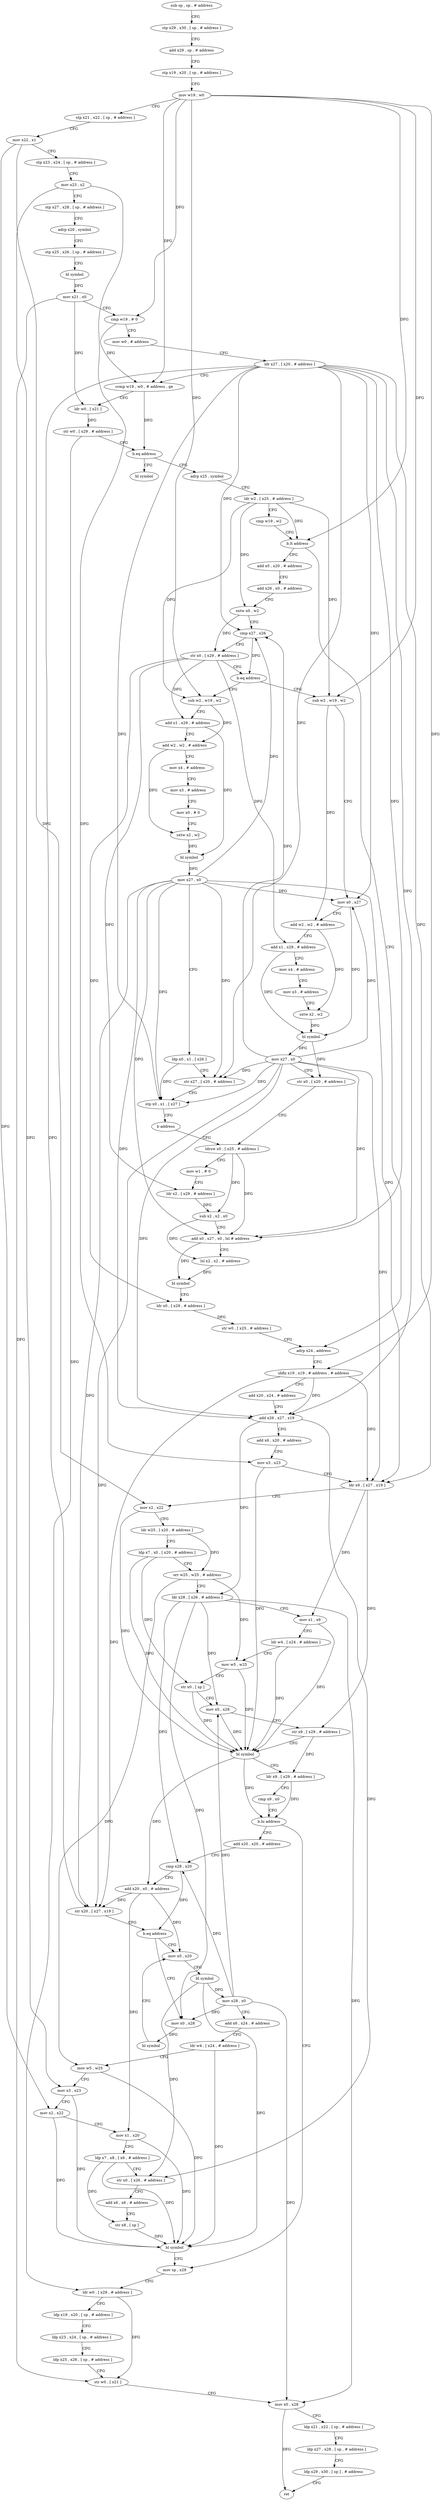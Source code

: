 digraph "func" {
"219920" [label = "sub sp , sp , # address" ]
"219924" [label = "stp x29 , x30 , [ sp , # address ]" ]
"219928" [label = "add x29 , sp , # address" ]
"219932" [label = "stp x19 , x20 , [ sp , # address ]" ]
"219936" [label = "mov w19 , w0" ]
"219940" [label = "stp x21 , x22 , [ sp , # address ]" ]
"219944" [label = "mov x22 , x1" ]
"219948" [label = "stp x23 , x24 , [ sp , # address ]" ]
"219952" [label = "mov x23 , x2" ]
"219956" [label = "stp x27 , x28 , [ sp , # address ]" ]
"219960" [label = "adrp x20 , symbol" ]
"219964" [label = "stp x25 , x26 , [ sp , # address ]" ]
"219968" [label = "bl symbol" ]
"219972" [label = "mov x21 , x0" ]
"219976" [label = "cmp w19 , # 0" ]
"219980" [label = "mov w0 , # address" ]
"219984" [label = "ldr x27 , [ x20 , # address ]" ]
"219988" [label = "ccmp w19 , w0 , # address , ge" ]
"219992" [label = "ldr w0 , [ x21 ]" ]
"219996" [label = "str w0 , [ x29 , # address ]" ]
"220000" [label = "b.eq address" ]
"220388" [label = "bl symbol" ]
"220004" [label = "adrp x25 , symbol" ]
"220008" [label = "ldr w2 , [ x25 , # address ]" ]
"220012" [label = "cmp w19 , w2" ]
"220016" [label = "b.lt address" ]
"220120" [label = "adrp x24 , address" ]
"220020" [label = "add x0 , x20 , # address" ]
"220124" [label = "sbfiz x19 , x19 , # address , # address" ]
"220128" [label = "add x20 , x24 , # address" ]
"220132" [label = "add x26 , x27 , x19" ]
"220136" [label = "add x6 , x20 , # address" ]
"220140" [label = "mov x3 , x23" ]
"220144" [label = "ldr x9 , [ x27 , x19 ]" ]
"220148" [label = "mov x2 , x22" ]
"220152" [label = "ldr w25 , [ x20 , # address ]" ]
"220156" [label = "ldp x7 , x0 , [ x20 , # address ]" ]
"220160" [label = "orr w25 , w25 , # address" ]
"220164" [label = "ldr x28 , [ x26 , # address ]" ]
"220168" [label = "mov x1 , x9" ]
"220172" [label = "ldr w4 , [ x24 , # address ]" ]
"220176" [label = "mov w5 , w25" ]
"220180" [label = "str x0 , [ sp ]" ]
"220184" [label = "mov x0 , x28" ]
"220188" [label = "str x9 , [ x29 , # address ]" ]
"220192" [label = "bl symbol" ]
"220196" [label = "ldr x9 , [ x29 , # address ]" ]
"220200" [label = "cmp x9 , x0" ]
"220204" [label = "b.hi address" ]
"220292" [label = "mov sp , x29" ]
"220208" [label = "add x20 , x20 , # address" ]
"220024" [label = "add x26 , x0 , # address" ]
"220028" [label = "sxtw x0 , w2" ]
"220032" [label = "cmp x27 , x26" ]
"220036" [label = "str x0 , [ x29 , # address ]" ]
"220040" [label = "b.eq address" ]
"220336" [label = "sub w2 , w19 , w2" ]
"220044" [label = "sub w2 , w19 , w2" ]
"220296" [label = "ldr w0 , [ x29 , # address ]" ]
"220300" [label = "ldp x19 , x20 , [ sp , # address ]" ]
"220304" [label = "ldp x23 , x24 , [ sp , # address ]" ]
"220308" [label = "ldp x25 , x26 , [ sp , # address ]" ]
"220312" [label = "str w0 , [ x21 ]" ]
"220316" [label = "mov x0 , x28" ]
"220320" [label = "ldp x21 , x22 , [ sp , # address ]" ]
"220324" [label = "ldp x27 , x28 , [ sp , # address ]" ]
"220328" [label = "ldp x29 , x30 , [ sp ] , # address" ]
"220332" [label = "ret" ]
"220212" [label = "cmp x28 , x20" ]
"220216" [label = "add x20 , x0 , # address" ]
"220220" [label = "str x20 , [ x27 , x19 ]" ]
"220224" [label = "b.eq address" ]
"220236" [label = "mov x0 , x20" ]
"220228" [label = "mov x0 , x28" ]
"220340" [label = "add x1 , x29 , # address" ]
"220344" [label = "add w2 , w2 , # address" ]
"220348" [label = "mov x4 , # address" ]
"220352" [label = "mov x3 , # address" ]
"220356" [label = "mov x0 , # 0" ]
"220360" [label = "sxtw x2 , w2" ]
"220364" [label = "bl symbol" ]
"220368" [label = "mov x27 , x0" ]
"220372" [label = "ldp x0 , x1 , [ x26 ]" ]
"220376" [label = "str x27 , [ x20 , # address ]" ]
"220380" [label = "stp x0 , x1 , [ x27 ]" ]
"220384" [label = "b address" ]
"220084" [label = "ldrsw x0 , [ x25 , # address ]" ]
"220048" [label = "mov x0 , x27" ]
"220052" [label = "add w2 , w2 , # address" ]
"220056" [label = "add x1 , x29 , # address" ]
"220060" [label = "mov x4 , # address" ]
"220064" [label = "mov x3 , # address" ]
"220068" [label = "sxtw x2 , w2" ]
"220072" [label = "bl symbol" ]
"220076" [label = "mov x27 , x0" ]
"220080" [label = "str x0 , [ x20 , # address ]" ]
"220240" [label = "bl symbol" ]
"220244" [label = "mov x28 , x0" ]
"220248" [label = "add x6 , x24 , # address" ]
"220252" [label = "ldr w4 , [ x24 , # address ]" ]
"220256" [label = "mov w5 , w25" ]
"220260" [label = "mov x3 , x23" ]
"220264" [label = "mov x2 , x22" ]
"220268" [label = "mov x1 , x20" ]
"220272" [label = "ldp x7 , x8 , [ x6 , # address ]" ]
"220276" [label = "str x0 , [ x26 , # address ]" ]
"220280" [label = "add x6 , x6 , # address" ]
"220284" [label = "str x8 , [ sp ]" ]
"220288" [label = "bl symbol" ]
"220232" [label = "bl symbol" ]
"220088" [label = "mov w1 , # 0" ]
"220092" [label = "ldr x2 , [ x29 , # address ]" ]
"220096" [label = "sub x2 , x2 , x0" ]
"220100" [label = "add x0 , x27 , x0 , lsl # address" ]
"220104" [label = "lsl x2 , x2 , # address" ]
"220108" [label = "bl symbol" ]
"220112" [label = "ldr x0 , [ x29 , # address ]" ]
"220116" [label = "str w0 , [ x25 , # address ]" ]
"219920" -> "219924" [ label = "CFG" ]
"219924" -> "219928" [ label = "CFG" ]
"219928" -> "219932" [ label = "CFG" ]
"219932" -> "219936" [ label = "CFG" ]
"219936" -> "219940" [ label = "CFG" ]
"219936" -> "219976" [ label = "DFG" ]
"219936" -> "219988" [ label = "DFG" ]
"219936" -> "220016" [ label = "DFG" ]
"219936" -> "220124" [ label = "DFG" ]
"219936" -> "220336" [ label = "DFG" ]
"219936" -> "220044" [ label = "DFG" ]
"219940" -> "219944" [ label = "CFG" ]
"219944" -> "219948" [ label = "CFG" ]
"219944" -> "220148" [ label = "DFG" ]
"219944" -> "220264" [ label = "DFG" ]
"219948" -> "219952" [ label = "CFG" ]
"219952" -> "219956" [ label = "CFG" ]
"219952" -> "220140" [ label = "DFG" ]
"219952" -> "220260" [ label = "DFG" ]
"219956" -> "219960" [ label = "CFG" ]
"219960" -> "219964" [ label = "CFG" ]
"219964" -> "219968" [ label = "CFG" ]
"219968" -> "219972" [ label = "DFG" ]
"219972" -> "219976" [ label = "CFG" ]
"219972" -> "219992" [ label = "DFG" ]
"219972" -> "220312" [ label = "DFG" ]
"219976" -> "219980" [ label = "CFG" ]
"219976" -> "219988" [ label = "DFG" ]
"219980" -> "219984" [ label = "CFG" ]
"219984" -> "219988" [ label = "CFG" ]
"219984" -> "220132" [ label = "DFG" ]
"219984" -> "220144" [ label = "DFG" ]
"219984" -> "220032" [ label = "DFG" ]
"219984" -> "220220" [ label = "DFG" ]
"219984" -> "220376" [ label = "DFG" ]
"219984" -> "220380" [ label = "DFG" ]
"219984" -> "220048" [ label = "DFG" ]
"219984" -> "220100" [ label = "DFG" ]
"219988" -> "219992" [ label = "CFG" ]
"219988" -> "220000" [ label = "DFG" ]
"219992" -> "219996" [ label = "DFG" ]
"219996" -> "220000" [ label = "CFG" ]
"219996" -> "220296" [ label = "DFG" ]
"220000" -> "220388" [ label = "CFG" ]
"220000" -> "220004" [ label = "CFG" ]
"220004" -> "220008" [ label = "CFG" ]
"220008" -> "220012" [ label = "CFG" ]
"220008" -> "220016" [ label = "DFG" ]
"220008" -> "220028" [ label = "DFG" ]
"220008" -> "220336" [ label = "DFG" ]
"220008" -> "220044" [ label = "DFG" ]
"220012" -> "220016" [ label = "CFG" ]
"220016" -> "220120" [ label = "CFG" ]
"220016" -> "220020" [ label = "CFG" ]
"220120" -> "220124" [ label = "CFG" ]
"220020" -> "220024" [ label = "CFG" ]
"220124" -> "220128" [ label = "CFG" ]
"220124" -> "220132" [ label = "DFG" ]
"220124" -> "220144" [ label = "DFG" ]
"220124" -> "220220" [ label = "DFG" ]
"220128" -> "220132" [ label = "CFG" ]
"220132" -> "220136" [ label = "CFG" ]
"220132" -> "220164" [ label = "DFG" ]
"220132" -> "220276" [ label = "DFG" ]
"220136" -> "220140" [ label = "CFG" ]
"220140" -> "220144" [ label = "CFG" ]
"220140" -> "220192" [ label = "DFG" ]
"220144" -> "220148" [ label = "CFG" ]
"220144" -> "220168" [ label = "DFG" ]
"220144" -> "220188" [ label = "DFG" ]
"220148" -> "220152" [ label = "CFG" ]
"220148" -> "220192" [ label = "DFG" ]
"220152" -> "220156" [ label = "CFG" ]
"220152" -> "220160" [ label = "DFG" ]
"220156" -> "220160" [ label = "CFG" ]
"220156" -> "220192" [ label = "DFG" ]
"220156" -> "220180" [ label = "DFG" ]
"220160" -> "220164" [ label = "CFG" ]
"220160" -> "220176" [ label = "DFG" ]
"220160" -> "220256" [ label = "DFG" ]
"220164" -> "220168" [ label = "CFG" ]
"220164" -> "220184" [ label = "DFG" ]
"220164" -> "220316" [ label = "DFG" ]
"220164" -> "220212" [ label = "DFG" ]
"220164" -> "220228" [ label = "DFG" ]
"220168" -> "220172" [ label = "CFG" ]
"220168" -> "220192" [ label = "DFG" ]
"220172" -> "220176" [ label = "CFG" ]
"220172" -> "220192" [ label = "DFG" ]
"220176" -> "220180" [ label = "CFG" ]
"220176" -> "220192" [ label = "DFG" ]
"220180" -> "220184" [ label = "CFG" ]
"220180" -> "220192" [ label = "DFG" ]
"220184" -> "220188" [ label = "CFG" ]
"220184" -> "220192" [ label = "DFG" ]
"220188" -> "220192" [ label = "CFG" ]
"220188" -> "220196" [ label = "DFG" ]
"220192" -> "220196" [ label = "CFG" ]
"220192" -> "220204" [ label = "DFG" ]
"220192" -> "220216" [ label = "DFG" ]
"220196" -> "220200" [ label = "CFG" ]
"220196" -> "220204" [ label = "DFG" ]
"220200" -> "220204" [ label = "CFG" ]
"220204" -> "220292" [ label = "CFG" ]
"220204" -> "220208" [ label = "CFG" ]
"220292" -> "220296" [ label = "CFG" ]
"220208" -> "220212" [ label = "CFG" ]
"220024" -> "220028" [ label = "CFG" ]
"220028" -> "220032" [ label = "CFG" ]
"220028" -> "220036" [ label = "DFG" ]
"220032" -> "220036" [ label = "CFG" ]
"220032" -> "220040" [ label = "DFG" ]
"220036" -> "220040" [ label = "CFG" ]
"220036" -> "220092" [ label = "DFG" ]
"220036" -> "220112" [ label = "DFG" ]
"220036" -> "220340" [ label = "DFG" ]
"220036" -> "220056" [ label = "DFG" ]
"220040" -> "220336" [ label = "CFG" ]
"220040" -> "220044" [ label = "CFG" ]
"220336" -> "220340" [ label = "CFG" ]
"220336" -> "220344" [ label = "DFG" ]
"220044" -> "220048" [ label = "CFG" ]
"220044" -> "220052" [ label = "DFG" ]
"220296" -> "220300" [ label = "CFG" ]
"220296" -> "220312" [ label = "DFG" ]
"220300" -> "220304" [ label = "CFG" ]
"220304" -> "220308" [ label = "CFG" ]
"220308" -> "220312" [ label = "CFG" ]
"220312" -> "220316" [ label = "CFG" ]
"220316" -> "220320" [ label = "CFG" ]
"220316" -> "220332" [ label = "DFG" ]
"220320" -> "220324" [ label = "CFG" ]
"220324" -> "220328" [ label = "CFG" ]
"220328" -> "220332" [ label = "CFG" ]
"220212" -> "220216" [ label = "CFG" ]
"220212" -> "220224" [ label = "DFG" ]
"220216" -> "220220" [ label = "DFG" ]
"220216" -> "220236" [ label = "DFG" ]
"220216" -> "220268" [ label = "DFG" ]
"220220" -> "220224" [ label = "CFG" ]
"220224" -> "220236" [ label = "CFG" ]
"220224" -> "220228" [ label = "CFG" ]
"220236" -> "220240" [ label = "CFG" ]
"220228" -> "220232" [ label = "DFG" ]
"220340" -> "220344" [ label = "CFG" ]
"220340" -> "220364" [ label = "DFG" ]
"220344" -> "220348" [ label = "CFG" ]
"220344" -> "220360" [ label = "DFG" ]
"220348" -> "220352" [ label = "CFG" ]
"220352" -> "220356" [ label = "CFG" ]
"220356" -> "220360" [ label = "CFG" ]
"220360" -> "220364" [ label = "DFG" ]
"220364" -> "220368" [ label = "DFG" ]
"220368" -> "220372" [ label = "CFG" ]
"220368" -> "220032" [ label = "DFG" ]
"220368" -> "220132" [ label = "DFG" ]
"220368" -> "220144" [ label = "DFG" ]
"220368" -> "220220" [ label = "DFG" ]
"220368" -> "220376" [ label = "DFG" ]
"220368" -> "220380" [ label = "DFG" ]
"220368" -> "220048" [ label = "DFG" ]
"220368" -> "220100" [ label = "DFG" ]
"220372" -> "220376" [ label = "CFG" ]
"220372" -> "220380" [ label = "DFG" ]
"220376" -> "220380" [ label = "CFG" ]
"220380" -> "220384" [ label = "CFG" ]
"220384" -> "220084" [ label = "CFG" ]
"220084" -> "220088" [ label = "CFG" ]
"220084" -> "220096" [ label = "DFG" ]
"220084" -> "220100" [ label = "DFG" ]
"220048" -> "220052" [ label = "CFG" ]
"220048" -> "220072" [ label = "DFG" ]
"220052" -> "220056" [ label = "CFG" ]
"220052" -> "220068" [ label = "DFG" ]
"220056" -> "220060" [ label = "CFG" ]
"220056" -> "220072" [ label = "DFG" ]
"220060" -> "220064" [ label = "CFG" ]
"220064" -> "220068" [ label = "CFG" ]
"220068" -> "220072" [ label = "DFG" ]
"220072" -> "220076" [ label = "DFG" ]
"220072" -> "220080" [ label = "DFG" ]
"220076" -> "220080" [ label = "CFG" ]
"220076" -> "220032" [ label = "DFG" ]
"220076" -> "220376" [ label = "DFG" ]
"220076" -> "220048" [ label = "DFG" ]
"220076" -> "220132" [ label = "DFG" ]
"220076" -> "220144" [ label = "DFG" ]
"220076" -> "220220" [ label = "DFG" ]
"220076" -> "220380" [ label = "DFG" ]
"220076" -> "220100" [ label = "DFG" ]
"220080" -> "220084" [ label = "CFG" ]
"220240" -> "220244" [ label = "DFG" ]
"220240" -> "220276" [ label = "DFG" ]
"220240" -> "220288" [ label = "DFG" ]
"220244" -> "220248" [ label = "CFG" ]
"220244" -> "220184" [ label = "DFG" ]
"220244" -> "220316" [ label = "DFG" ]
"220244" -> "220212" [ label = "DFG" ]
"220244" -> "220228" [ label = "DFG" ]
"220248" -> "220252" [ label = "CFG" ]
"220252" -> "220256" [ label = "CFG" ]
"220252" -> "220288" [ label = "DFG" ]
"220256" -> "220260" [ label = "CFG" ]
"220256" -> "220288" [ label = "DFG" ]
"220260" -> "220264" [ label = "CFG" ]
"220260" -> "220288" [ label = "DFG" ]
"220264" -> "220268" [ label = "CFG" ]
"220264" -> "220288" [ label = "DFG" ]
"220268" -> "220272" [ label = "CFG" ]
"220268" -> "220288" [ label = "DFG" ]
"220272" -> "220276" [ label = "CFG" ]
"220272" -> "220288" [ label = "DFG" ]
"220272" -> "220284" [ label = "DFG" ]
"220276" -> "220280" [ label = "CFG" ]
"220280" -> "220284" [ label = "CFG" ]
"220284" -> "220288" [ label = "DFG" ]
"220288" -> "220292" [ label = "CFG" ]
"220232" -> "220236" [ label = "CFG" ]
"220088" -> "220092" [ label = "CFG" ]
"220092" -> "220096" [ label = "DFG" ]
"220096" -> "220100" [ label = "CFG" ]
"220096" -> "220104" [ label = "DFG" ]
"220100" -> "220104" [ label = "CFG" ]
"220100" -> "220108" [ label = "DFG" ]
"220104" -> "220108" [ label = "DFG" ]
"220108" -> "220112" [ label = "CFG" ]
"220112" -> "220116" [ label = "DFG" ]
"220116" -> "220120" [ label = "CFG" ]
}
